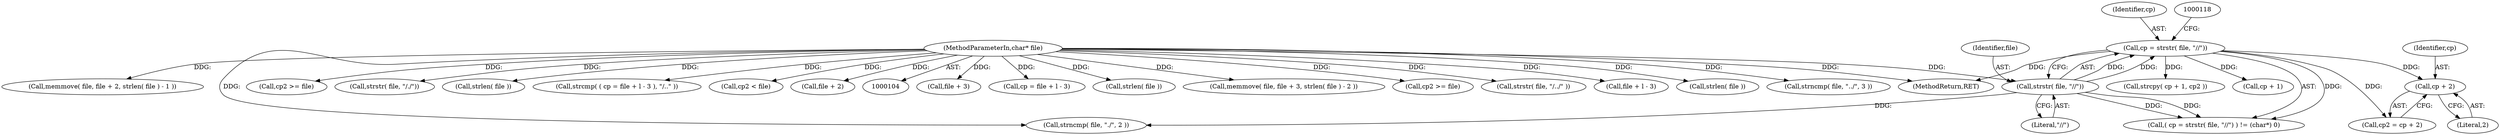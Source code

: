 digraph "0_sthttpd_c0dc63a49d8605649f1d8e4a96c9b468b0bff660@pointer" {
"1000124" [label="(Call,cp + 2)"];
"1000112" [label="(Call,cp = strstr( file, \"//\"))"];
"1000114" [label="(Call,strstr( file, \"//\"))"];
"1000105" [label="(MethodParameterIn,char* file)"];
"1000136" [label="(Call,strcpy( cp + 1, cp2 ))"];
"1000284" [label="(MethodReturn,RET)"];
"1000193" [label="(Call,file + 3)"];
"1000248" [label="(Call,cp = file + l - 3)"];
"1000197" [label="(Call,strlen( file ))"];
"1000191" [label="(Call,memmove( file, file + 3, strlen( file ) - 2 ))"];
"1000105" [label="(MethodParameterIn,char* file)"];
"1000219" [label="(Call,cp2 >= file)"];
"1000202" [label="(Call,strstr( file, \"/../\" ))"];
"1000137" [label="(Call,cp + 1)"];
"1000111" [label="(Call,( cp = strstr( file, \"//\") ) != (char*) 0)"];
"1000126" [label="(Literal,2)"];
"1000143" [label="(Call,strncmp( file, \"./\", 2 ))"];
"1000250" [label="(Call,file + l - 3)"];
"1000116" [label="(Literal,\"//\")"];
"1000243" [label="(Call,strlen( file ))"];
"1000125" [label="(Identifier,cp)"];
"1000184" [label="(Call,strncmp( file, \"../\", 3 ))"];
"1000150" [label="(Call,memmove( file, file + 2, strlen( file ) - 1 ))"];
"1000265" [label="(Call,cp2 >= file)"];
"1000163" [label="(Call,strstr( file, \"/./\"))"];
"1000112" [label="(Call,cp = strstr( file, \"//\"))"];
"1000124" [label="(Call,cp + 2)"];
"1000113" [label="(Identifier,cp)"];
"1000115" [label="(Identifier,file)"];
"1000122" [label="(Call,cp2 = cp + 2)"];
"1000156" [label="(Call,strlen( file ))"];
"1000247" [label="(Call,strcmp( ( cp = file + l - 3 ), \"/..\" ))"];
"1000276" [label="(Call,cp2 < file)"];
"1000152" [label="(Call,file + 2)"];
"1000114" [label="(Call,strstr( file, \"//\"))"];
"1000124" -> "1000122"  [label="AST: "];
"1000124" -> "1000126"  [label="CFG: "];
"1000125" -> "1000124"  [label="AST: "];
"1000126" -> "1000124"  [label="AST: "];
"1000122" -> "1000124"  [label="CFG: "];
"1000112" -> "1000124"  [label="DDG: "];
"1000112" -> "1000111"  [label="AST: "];
"1000112" -> "1000114"  [label="CFG: "];
"1000113" -> "1000112"  [label="AST: "];
"1000114" -> "1000112"  [label="AST: "];
"1000118" -> "1000112"  [label="CFG: "];
"1000112" -> "1000284"  [label="DDG: "];
"1000112" -> "1000111"  [label="DDG: "];
"1000114" -> "1000112"  [label="DDG: "];
"1000114" -> "1000112"  [label="DDG: "];
"1000112" -> "1000122"  [label="DDG: "];
"1000112" -> "1000136"  [label="DDG: "];
"1000112" -> "1000137"  [label="DDG: "];
"1000114" -> "1000116"  [label="CFG: "];
"1000115" -> "1000114"  [label="AST: "];
"1000116" -> "1000114"  [label="AST: "];
"1000114" -> "1000111"  [label="DDG: "];
"1000114" -> "1000111"  [label="DDG: "];
"1000105" -> "1000114"  [label="DDG: "];
"1000114" -> "1000143"  [label="DDG: "];
"1000105" -> "1000104"  [label="AST: "];
"1000105" -> "1000284"  [label="DDG: "];
"1000105" -> "1000143"  [label="DDG: "];
"1000105" -> "1000150"  [label="DDG: "];
"1000105" -> "1000152"  [label="DDG: "];
"1000105" -> "1000156"  [label="DDG: "];
"1000105" -> "1000163"  [label="DDG: "];
"1000105" -> "1000184"  [label="DDG: "];
"1000105" -> "1000191"  [label="DDG: "];
"1000105" -> "1000193"  [label="DDG: "];
"1000105" -> "1000197"  [label="DDG: "];
"1000105" -> "1000202"  [label="DDG: "];
"1000105" -> "1000219"  [label="DDG: "];
"1000105" -> "1000243"  [label="DDG: "];
"1000105" -> "1000247"  [label="DDG: "];
"1000105" -> "1000248"  [label="DDG: "];
"1000105" -> "1000250"  [label="DDG: "];
"1000105" -> "1000265"  [label="DDG: "];
"1000105" -> "1000276"  [label="DDG: "];
}
